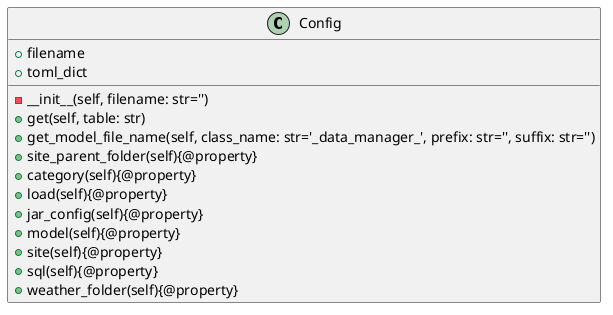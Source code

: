 @startuml
class Config {
  +filename
  +toml_dict
  -__init__(self, filename: str='')
  +get(self, table: str)
  +get_model_file_name(self, class_name: str='_data_manager_', prefix: str='', suffix: str='')
  +site_parent_folder(self){@property}
  +category(self){@property}
  +load(self){@property}
  +jar_config(self){@property}
  +model(self){@property}
  +site(self){@property}
  +sql(self){@property}
  +weather_folder(self){@property}
}

@enduml
